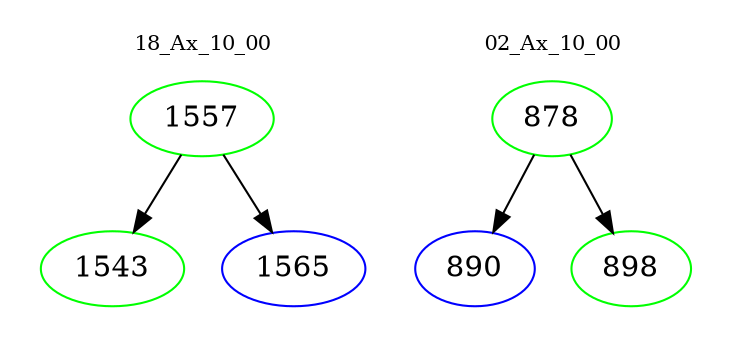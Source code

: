 digraph{
subgraph cluster_0 {
color = white
label = "18_Ax_10_00";
fontsize=10;
T0_1557 [label="1557", color="green"]
T0_1557 -> T0_1543 [color="black"]
T0_1543 [label="1543", color="green"]
T0_1557 -> T0_1565 [color="black"]
T0_1565 [label="1565", color="blue"]
}
subgraph cluster_1 {
color = white
label = "02_Ax_10_00";
fontsize=10;
T1_878 [label="878", color="green"]
T1_878 -> T1_890 [color="black"]
T1_890 [label="890", color="blue"]
T1_878 -> T1_898 [color="black"]
T1_898 [label="898", color="green"]
}
}

